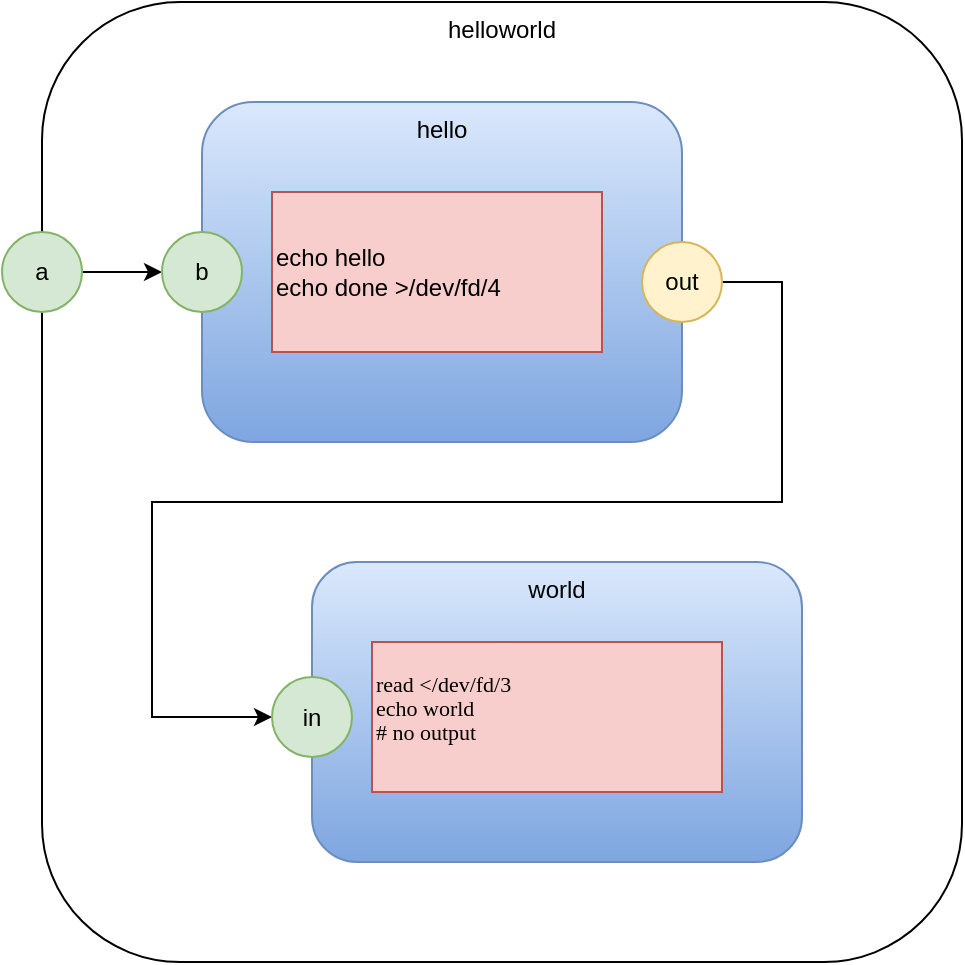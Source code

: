 <mxfile version="14.6.13" type="device"><diagram id="fo9xvGcHm88d3B_x5weG" name="Page-1"><mxGraphModel dx="1106" dy="806" grid="1" gridSize="10" guides="1" tooltips="1" connect="1" arrows="1" fold="1" page="1" pageScale="1" pageWidth="1100" pageHeight="850" math="0" shadow="0"><root><mxCell id="0"/><mxCell id="1" parent="0"/><mxCell id="i5jZ3dy8F4nkPbaXPHF6-1" value="helloworld" style="rounded=1;whiteSpace=wrap;html=1;verticalAlign=top;" parent="1" vertex="1"><mxGeometry x="170" y="170" width="460" height="480" as="geometry"/></mxCell><mxCell id="i5jZ3dy8F4nkPbaXPHF6-2" value="hello" style="rounded=1;whiteSpace=wrap;html=1;gradientColor=#7ea6e0;fillColor=#dae8fc;strokeColor=#6c8ebf;verticalAlign=top;" parent="1" vertex="1"><mxGeometry x="250" y="220" width="240" height="170" as="geometry"/></mxCell><mxCell id="i5jZ3dy8F4nkPbaXPHF6-3" value="&lt;div&gt;echo hello&lt;/div&gt;&lt;div&gt;&lt;/div&gt;echo done &amp;gt;/dev/fd/4" style="rounded=0;whiteSpace=wrap;html=1;fillColor=#f8cecc;strokeColor=#b85450;align=left;" parent="1" vertex="1"><mxGeometry x="285" y="265" width="165" height="80" as="geometry"/></mxCell><mxCell id="i5jZ3dy8F4nkPbaXPHF6-4" style="edgeStyle=orthogonalEdgeStyle;rounded=0;orthogonalLoop=1;jettySize=auto;html=1;entryX=0;entryY=0.5;entryDx=0;entryDy=0;" parent="1" source="i5jZ3dy8F4nkPbaXPHF6-5" target="i5jZ3dy8F4nkPbaXPHF6-9" edge="1"><mxGeometry relative="1" as="geometry"><Array as="points"><mxPoint x="540" y="310"/><mxPoint x="540" y="420"/><mxPoint x="225" y="420"/><mxPoint x="225" y="528"/></Array></mxGeometry></mxCell><mxCell id="i5jZ3dy8F4nkPbaXPHF6-5" value="out" style="ellipse;whiteSpace=wrap;html=1;aspect=fixed;fillColor=#fff2cc;strokeColor=#d6b656;" parent="1" vertex="1"><mxGeometry x="470" y="290" width="40" height="40" as="geometry"/></mxCell><mxCell id="i5jZ3dy8F4nkPbaXPHF6-6" value="world" style="rounded=1;whiteSpace=wrap;html=1;gradientColor=#7ea6e0;fillColor=#dae8fc;strokeColor=#6c8ebf;verticalAlign=top;" parent="1" vertex="1"><mxGeometry x="305" y="450" width="245" height="150" as="geometry"/></mxCell><mxCell id="i5jZ3dy8F4nkPbaXPHF6-9" value="in" style="ellipse;whiteSpace=wrap;html=1;aspect=fixed;fillColor=#d5e8d4;strokeColor=#82b366;" parent="1" vertex="1"><mxGeometry x="285" y="507.5" width="40" height="40" as="geometry"/></mxCell><mxCell id="i5jZ3dy8F4nkPbaXPHF6-10" value="&lt;p class=&quot;p1&quot; style=&quot;margin: 0px ; font-stretch: normal ; font-size: 11px ; line-height: normal ; font-family: &amp;#34;menlo&amp;#34;&quot;&gt;&lt;span class=&quot;s1&quot;&gt;read &amp;lt;/dev/fd/3&lt;/span&gt;&lt;/p&gt;&lt;p class=&quot;p1&quot; style=&quot;margin: 0px ; font-stretch: normal ; font-size: 11px ; line-height: normal ; font-family: &amp;#34;menlo&amp;#34;&quot;&gt;&lt;span class=&quot;s1&quot;&gt;echo world&lt;/span&gt;&lt;/p&gt;&lt;p class=&quot;p1&quot; style=&quot;margin: 0px ; font-stretch: normal ; font-size: 11px ; line-height: normal ; font-family: &amp;#34;menlo&amp;#34;&quot;&gt;&lt;span class=&quot;s1&quot;&gt;# no output&lt;/span&gt;&lt;/p&gt;&lt;p class=&quot;p1&quot; style=&quot;margin: 0px ; font-stretch: normal ; font-size: 11px ; line-height: normal ; font-family: &amp;#34;menlo&amp;#34;&quot;&gt;&lt;br&gt;&lt;/p&gt;" style="rounded=0;whiteSpace=wrap;html=1;fillColor=#f8cecc;strokeColor=#b85450;align=left;" parent="1" vertex="1"><mxGeometry x="335" y="490" width="175" height="75" as="geometry"/></mxCell><mxCell id="EtBca3zEvNpn1HgqioBE-3" style="edgeStyle=orthogonalEdgeStyle;rounded=0;orthogonalLoop=1;jettySize=auto;html=1;entryX=0;entryY=0.5;entryDx=0;entryDy=0;" edge="1" parent="1" source="EtBca3zEvNpn1HgqioBE-1" target="EtBca3zEvNpn1HgqioBE-2"><mxGeometry relative="1" as="geometry"/></mxCell><mxCell id="EtBca3zEvNpn1HgqioBE-1" value="a" style="ellipse;whiteSpace=wrap;html=1;aspect=fixed;fillColor=#d5e8d4;strokeColor=#82b366;" vertex="1" parent="1"><mxGeometry x="150" y="285" width="40" height="40" as="geometry"/></mxCell><mxCell id="EtBca3zEvNpn1HgqioBE-2" value="b" style="ellipse;whiteSpace=wrap;html=1;aspect=fixed;fillColor=#d5e8d4;strokeColor=#82b366;" vertex="1" parent="1"><mxGeometry x="230" y="285" width="40" height="40" as="geometry"/></mxCell></root></mxGraphModel></diagram></mxfile>